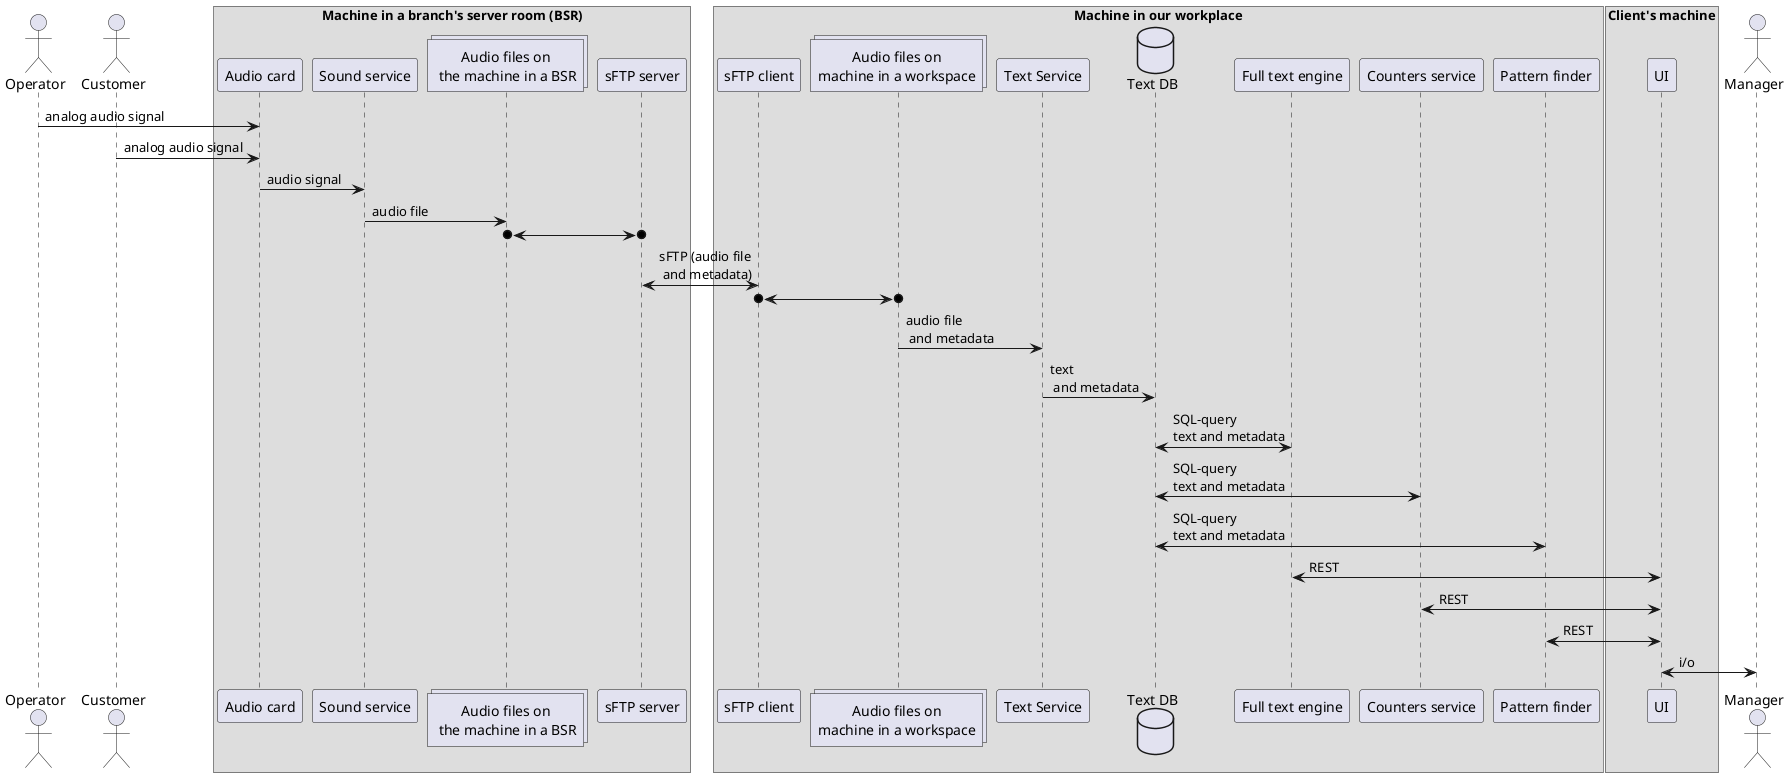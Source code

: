 @startuml

actor "Operator"
actor "Customer"

box "Machine in a branch's server room (BSR)"
participant "Audio card"
participant "Sound service"
collections "Audio files on\n the machine in a BSR"
participant "sFTP server"
end box

box "Machine in our workplace"
participant "sFTP client"
collections "Audio files on\nmachine in a workspace"
participant "Text Service"
database "Text DB"
participant "Full text engine"
participant "Counters service"
participant "Pattern finder"
end box

box "Client's machine"
participant "UI"
end box

actor "Manager"

"Operator" -> "Audio card" : analog audio signal
"Customer" -> "Audio card" : analog audio signal
"Audio card" -> "Sound service" : audio signal
"Sound service" -> "Audio files on\n the machine in a BSR" : audio file
"Audio files on\n the machine in a BSR" o<->o "sFTP server"
"sFTP server" <-> "sFTP client"  : sFTP (audio file\n and metadata)
"sFTP client" o<->o "Audio files on\nmachine in a workspace"
"Audio files on\nmachine in a workspace" -> "Text Service": audio file\n and metadata

"Text Service" -> "Text DB" : text\n and metadata

"Full text engine" <-> "Text DB" : SQL-query\ntext and metadata
"Counters service" <-> "Text DB" : SQL-query\ntext and metadata
"Pattern finder" <-> "Text DB" : SQL-query\ntext and metadata

"Full text engine" <-> "UI" : REST
"Counters service" <-> "UI" : REST
"Pattern finder" <-> "UI" : REST
"UI" <-> "Manager" : i/o
@enduml